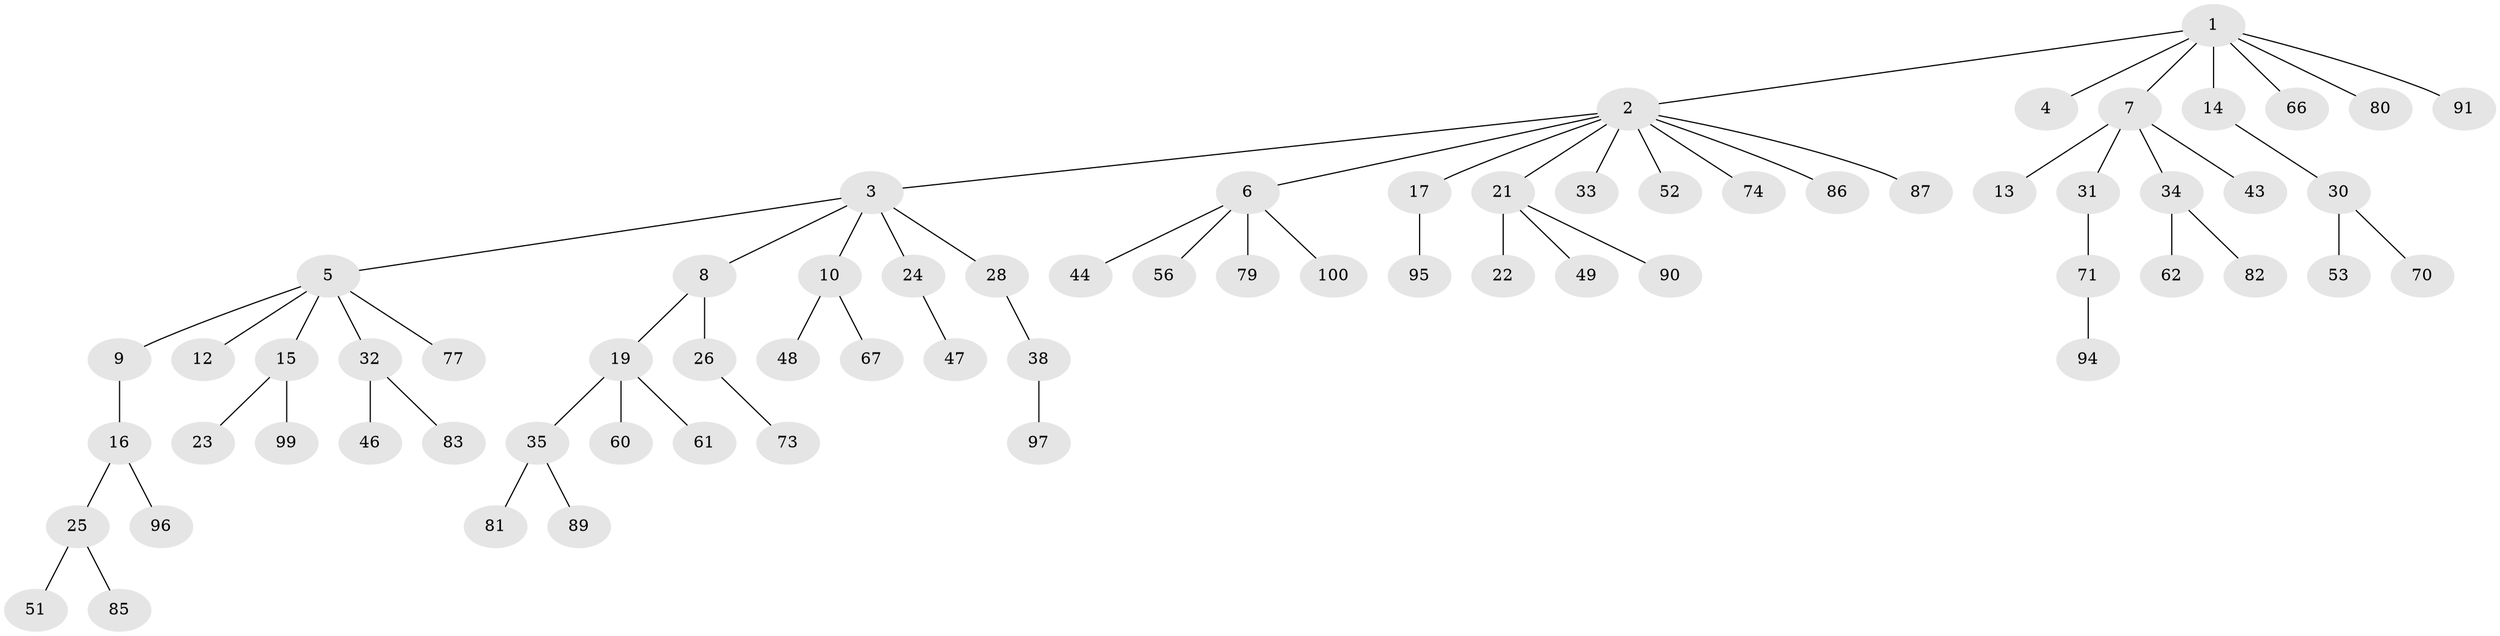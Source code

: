 // original degree distribution, {7: 0.01, 9: 0.01, 6: 0.03, 1: 0.52, 4: 0.04, 2: 0.25, 3: 0.12, 5: 0.02}
// Generated by graph-tools (version 1.1) at 2025/11/02/27/25 16:11:27]
// undirected, 68 vertices, 67 edges
graph export_dot {
graph [start="1"]
  node [color=gray90,style=filled];
  1 [super="+11"];
  2 [super="+20"];
  3;
  4;
  5 [super="+40"];
  6 [super="+59"];
  7 [super="+54"];
  8 [super="+18"];
  9 [super="+76"];
  10 [super="+93"];
  12 [super="+69"];
  13;
  14 [super="+63"];
  15 [super="+27"];
  16 [super="+58"];
  17 [super="+57"];
  19 [super="+64"];
  21 [super="+29"];
  22;
  23 [super="+41"];
  24 [super="+78"];
  25 [super="+45"];
  26 [super="+50"];
  28 [super="+36"];
  30 [super="+39"];
  31;
  32 [super="+42"];
  33 [super="+55"];
  34 [super="+37"];
  35;
  38;
  43;
  44 [super="+72"];
  46;
  47;
  48;
  49 [super="+65"];
  51;
  52 [super="+68"];
  53;
  56;
  60;
  61;
  62;
  66;
  67 [super="+84"];
  70;
  71 [super="+75"];
  73;
  74 [super="+88"];
  77;
  79;
  80;
  81 [super="+92"];
  82;
  83;
  85;
  86;
  87;
  89;
  90;
  91;
  94 [super="+98"];
  95;
  96;
  97;
  99;
  100;
  1 -- 2;
  1 -- 4;
  1 -- 7;
  1 -- 14;
  1 -- 66;
  1 -- 80;
  1 -- 91;
  2 -- 3;
  2 -- 6;
  2 -- 17;
  2 -- 33;
  2 -- 74;
  2 -- 86;
  2 -- 87;
  2 -- 52;
  2 -- 21;
  3 -- 5;
  3 -- 8;
  3 -- 10;
  3 -- 24;
  3 -- 28;
  5 -- 9;
  5 -- 12;
  5 -- 15;
  5 -- 32;
  5 -- 77;
  6 -- 44;
  6 -- 56;
  6 -- 100;
  6 -- 79;
  7 -- 13;
  7 -- 31;
  7 -- 34;
  7 -- 43;
  8 -- 26;
  8 -- 19;
  9 -- 16;
  10 -- 48;
  10 -- 67;
  14 -- 30;
  15 -- 23;
  15 -- 99;
  16 -- 25;
  16 -- 96;
  17 -- 95;
  19 -- 35;
  19 -- 60;
  19 -- 61;
  21 -- 22;
  21 -- 49;
  21 -- 90;
  24 -- 47;
  25 -- 51;
  25 -- 85;
  26 -- 73;
  28 -- 38;
  30 -- 70;
  30 -- 53;
  31 -- 71;
  32 -- 83;
  32 -- 46;
  34 -- 82;
  34 -- 62;
  35 -- 81;
  35 -- 89;
  38 -- 97;
  71 -- 94;
}
